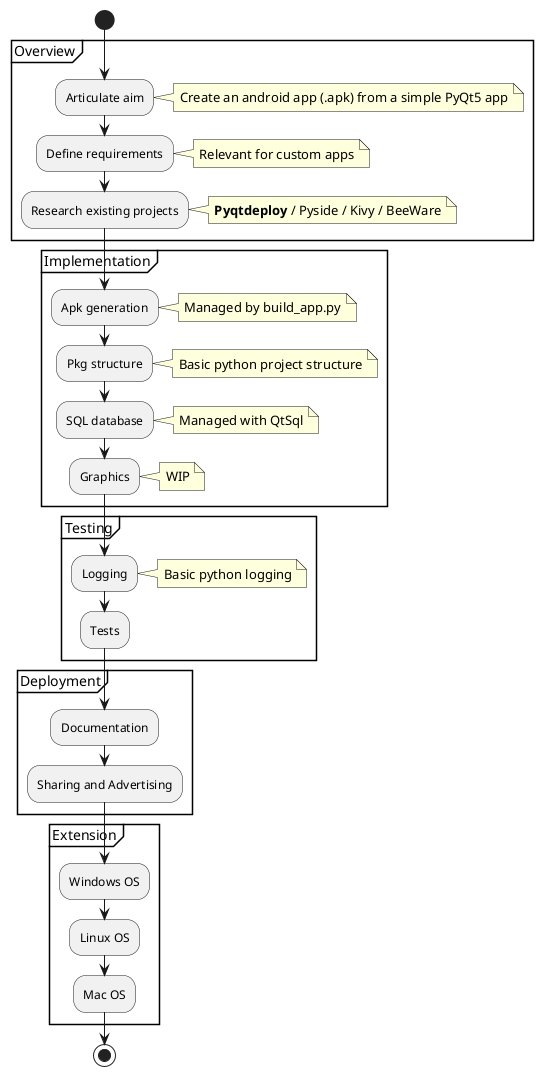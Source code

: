 @startuml
start
partition Overview {
    :Articulate aim;
    note right
        Create an android app (.apk) from a simple PyQt5 app
    end note
    :Define requirements;
    note right
      Relevant for custom apps
    end note
    :Research existing projects;
    note right
        **Pyqtdeploy** / Pyside / Kivy / BeeWare
    end note
}
partition Implementation {
    :Apk generation;
    note right
      Managed by build_app.py
    end note
    :Pkg structure;
    note right
      Basic python project structure
    end note
    :SQL database;
    note right
      Managed with QtSql
    end note
    :Graphics;
    note right
      WIP
    end note    
}
partition Testing {
    :Logging;
    note right
      Basic python logging
    end note
    :Tests;
}
partition Deployment {
    :Documentation;
    :Sharing and Advertising;
}
partition Extension {
    :Windows OS;
    :Linux OS;
    :Mac OS;
}
stop
@enduml
